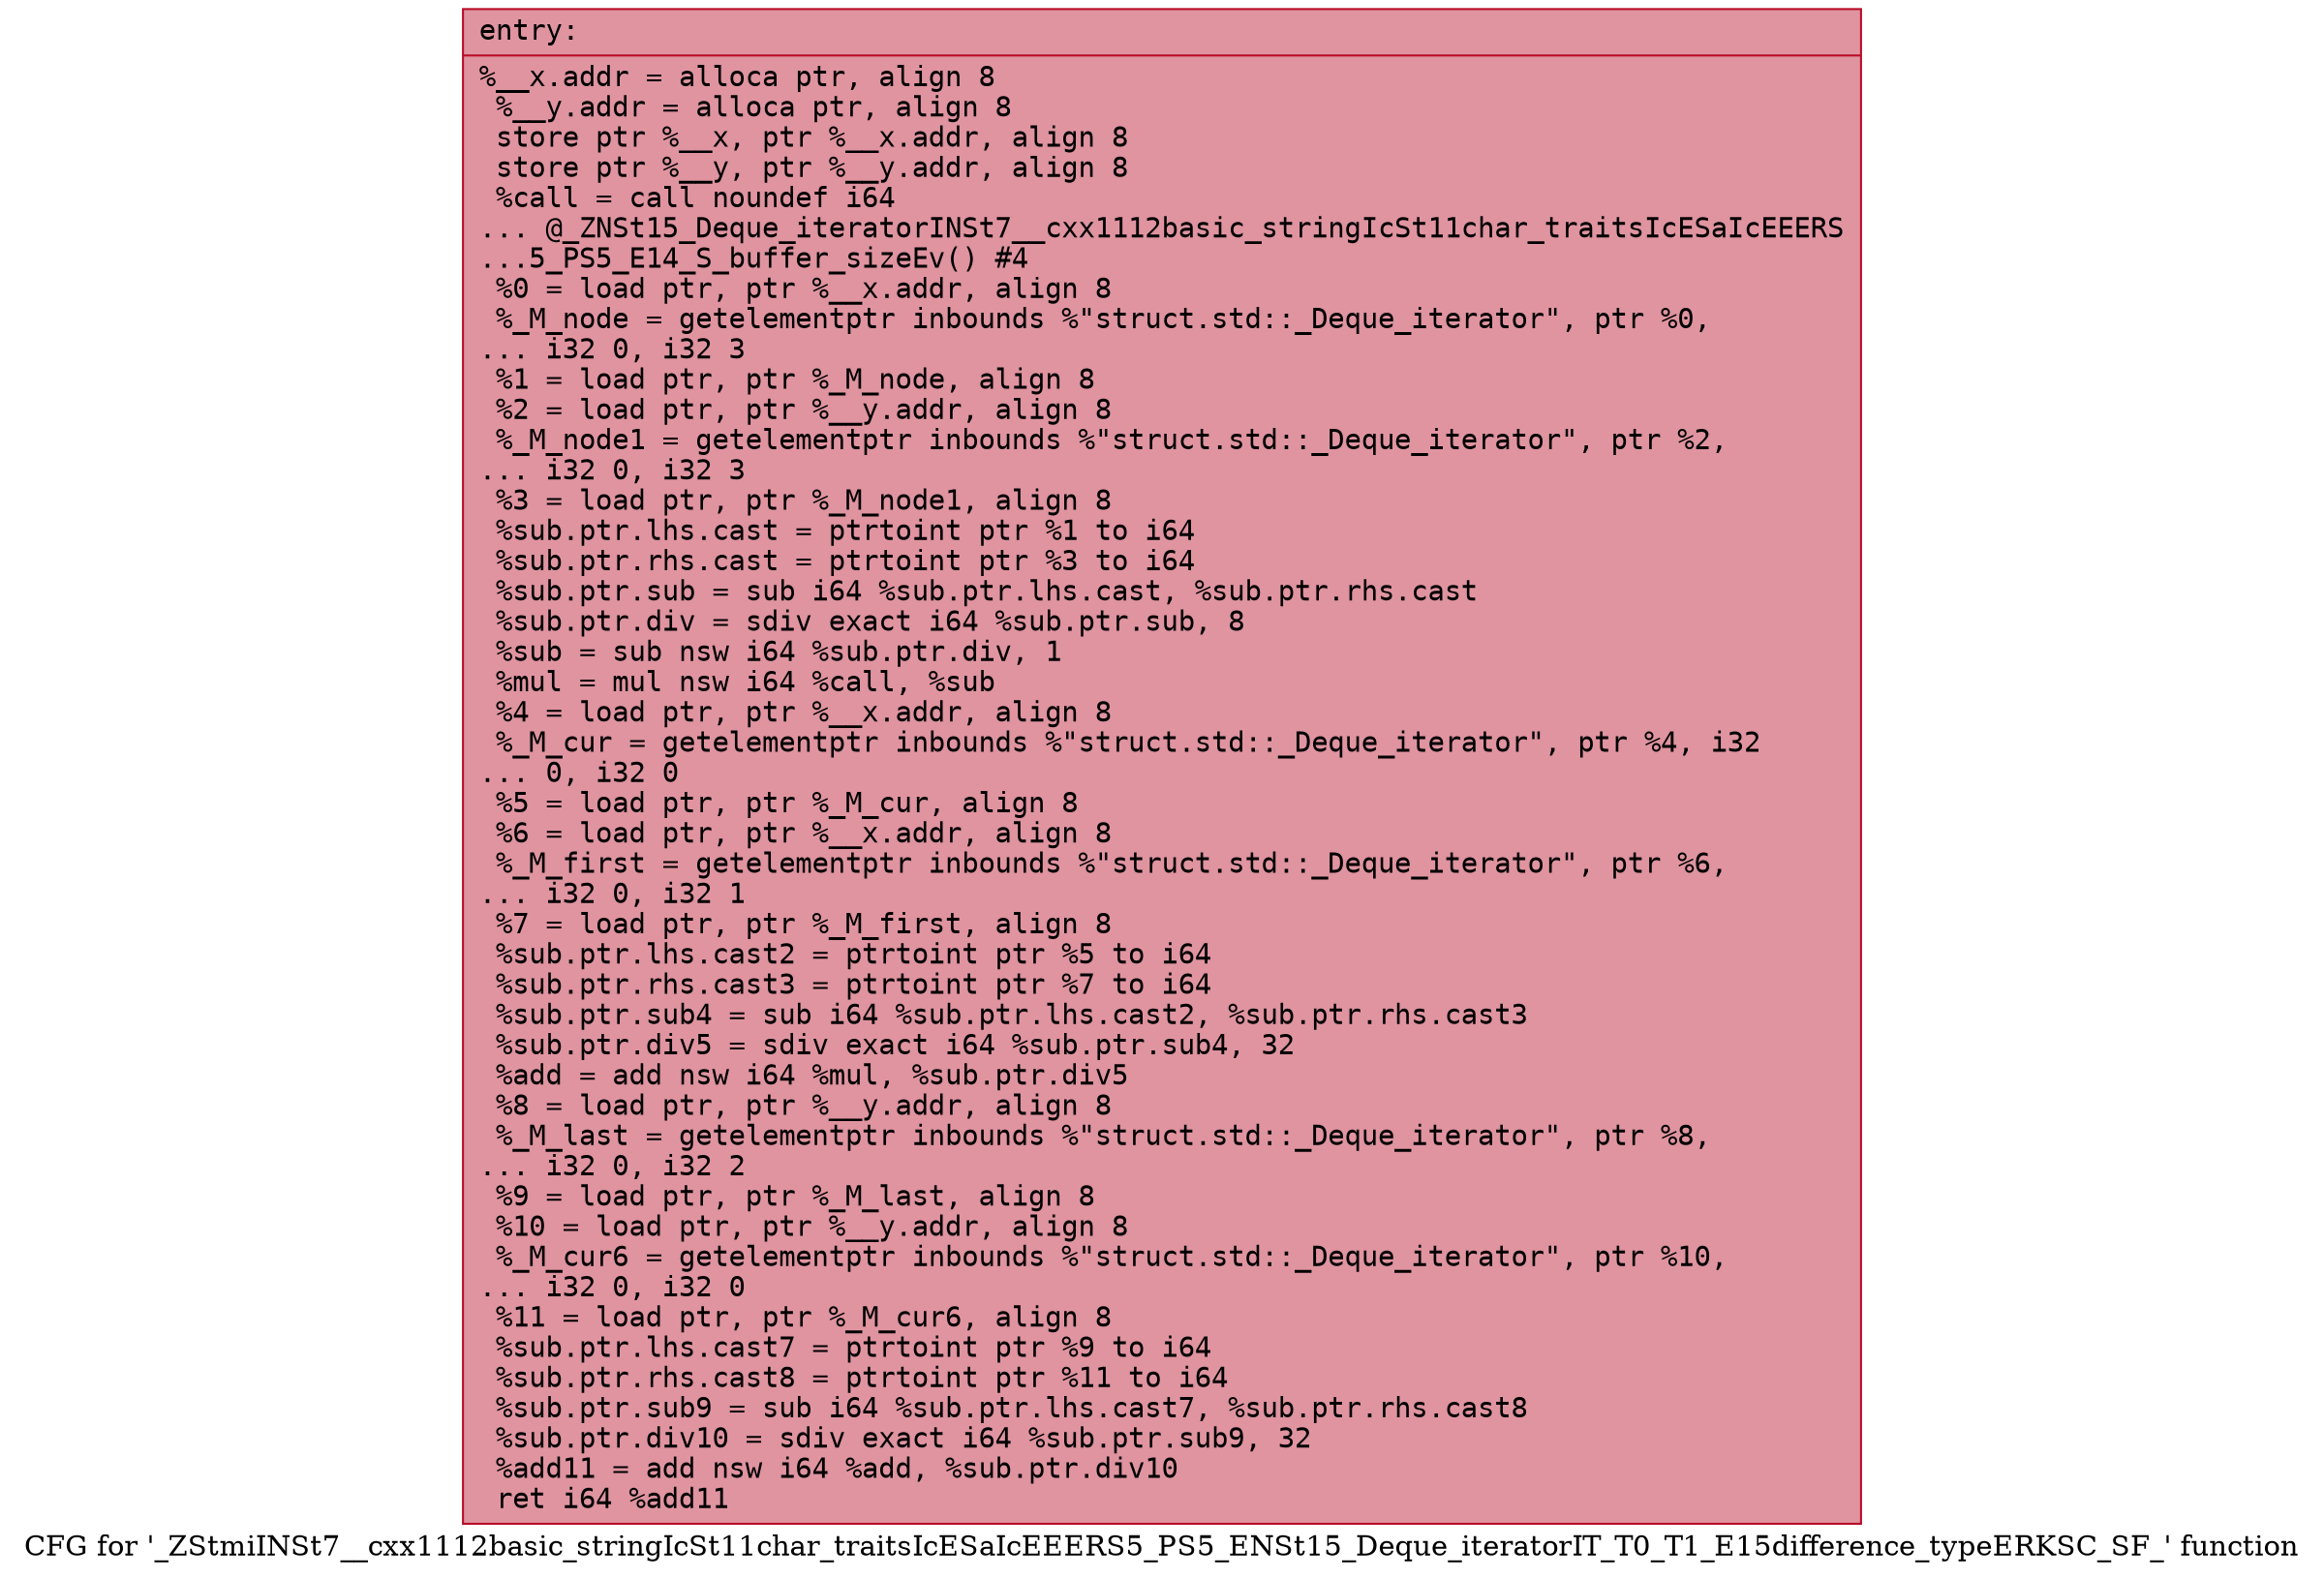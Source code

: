 digraph "CFG for '_ZStmiINSt7__cxx1112basic_stringIcSt11char_traitsIcESaIcEEERS5_PS5_ENSt15_Deque_iteratorIT_T0_T1_E15difference_typeERKSC_SF_' function" {
	label="CFG for '_ZStmiINSt7__cxx1112basic_stringIcSt11char_traitsIcESaIcEEERS5_PS5_ENSt15_Deque_iteratorIT_T0_T1_E15difference_typeERKSC_SF_' function";

	Node0x5651cd8e7fe0 [shape=record,color="#b70d28ff", style=filled, fillcolor="#b70d2870" fontname="Courier",label="{entry:\l|  %__x.addr = alloca ptr, align 8\l  %__y.addr = alloca ptr, align 8\l  store ptr %__x, ptr %__x.addr, align 8\l  store ptr %__y, ptr %__y.addr, align 8\l  %call = call noundef i64\l... @_ZNSt15_Deque_iteratorINSt7__cxx1112basic_stringIcSt11char_traitsIcESaIcEEERS\l...5_PS5_E14_S_buffer_sizeEv() #4\l  %0 = load ptr, ptr %__x.addr, align 8\l  %_M_node = getelementptr inbounds %\"struct.std::_Deque_iterator\", ptr %0,\l... i32 0, i32 3\l  %1 = load ptr, ptr %_M_node, align 8\l  %2 = load ptr, ptr %__y.addr, align 8\l  %_M_node1 = getelementptr inbounds %\"struct.std::_Deque_iterator\", ptr %2,\l... i32 0, i32 3\l  %3 = load ptr, ptr %_M_node1, align 8\l  %sub.ptr.lhs.cast = ptrtoint ptr %1 to i64\l  %sub.ptr.rhs.cast = ptrtoint ptr %3 to i64\l  %sub.ptr.sub = sub i64 %sub.ptr.lhs.cast, %sub.ptr.rhs.cast\l  %sub.ptr.div = sdiv exact i64 %sub.ptr.sub, 8\l  %sub = sub nsw i64 %sub.ptr.div, 1\l  %mul = mul nsw i64 %call, %sub\l  %4 = load ptr, ptr %__x.addr, align 8\l  %_M_cur = getelementptr inbounds %\"struct.std::_Deque_iterator\", ptr %4, i32\l... 0, i32 0\l  %5 = load ptr, ptr %_M_cur, align 8\l  %6 = load ptr, ptr %__x.addr, align 8\l  %_M_first = getelementptr inbounds %\"struct.std::_Deque_iterator\", ptr %6,\l... i32 0, i32 1\l  %7 = load ptr, ptr %_M_first, align 8\l  %sub.ptr.lhs.cast2 = ptrtoint ptr %5 to i64\l  %sub.ptr.rhs.cast3 = ptrtoint ptr %7 to i64\l  %sub.ptr.sub4 = sub i64 %sub.ptr.lhs.cast2, %sub.ptr.rhs.cast3\l  %sub.ptr.div5 = sdiv exact i64 %sub.ptr.sub4, 32\l  %add = add nsw i64 %mul, %sub.ptr.div5\l  %8 = load ptr, ptr %__y.addr, align 8\l  %_M_last = getelementptr inbounds %\"struct.std::_Deque_iterator\", ptr %8,\l... i32 0, i32 2\l  %9 = load ptr, ptr %_M_last, align 8\l  %10 = load ptr, ptr %__y.addr, align 8\l  %_M_cur6 = getelementptr inbounds %\"struct.std::_Deque_iterator\", ptr %10,\l... i32 0, i32 0\l  %11 = load ptr, ptr %_M_cur6, align 8\l  %sub.ptr.lhs.cast7 = ptrtoint ptr %9 to i64\l  %sub.ptr.rhs.cast8 = ptrtoint ptr %11 to i64\l  %sub.ptr.sub9 = sub i64 %sub.ptr.lhs.cast7, %sub.ptr.rhs.cast8\l  %sub.ptr.div10 = sdiv exact i64 %sub.ptr.sub9, 32\l  %add11 = add nsw i64 %add, %sub.ptr.div10\l  ret i64 %add11\l}"];
}
